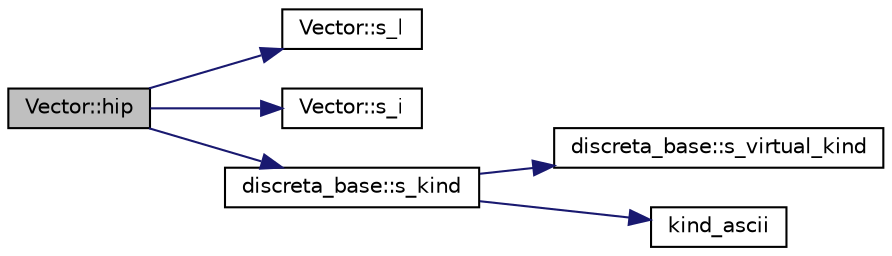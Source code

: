 digraph "Vector::hip"
{
  edge [fontname="Helvetica",fontsize="10",labelfontname="Helvetica",labelfontsize="10"];
  node [fontname="Helvetica",fontsize="10",shape=record];
  rankdir="LR";
  Node2081 [label="Vector::hip",height=0.2,width=0.4,color="black", fillcolor="grey75", style="filled", fontcolor="black"];
  Node2081 -> Node2082 [color="midnightblue",fontsize="10",style="solid",fontname="Helvetica"];
  Node2082 [label="Vector::s_l",height=0.2,width=0.4,color="black", fillcolor="white", style="filled",URL="$d5/db2/class_vector.html#ad2dc082288f858d22a528832289e0704"];
  Node2081 -> Node2083 [color="midnightblue",fontsize="10",style="solid",fontname="Helvetica"];
  Node2083 [label="Vector::s_i",height=0.2,width=0.4,color="black", fillcolor="white", style="filled",URL="$d5/db2/class_vector.html#a1c4fe1752523df8119f70dd550244871"];
  Node2081 -> Node2084 [color="midnightblue",fontsize="10",style="solid",fontname="Helvetica"];
  Node2084 [label="discreta_base::s_kind",height=0.2,width=0.4,color="black", fillcolor="white", style="filled",URL="$d7/d71/classdiscreta__base.html#a8a830025c74adbbc3362418a7c2ba157"];
  Node2084 -> Node2085 [color="midnightblue",fontsize="10",style="solid",fontname="Helvetica"];
  Node2085 [label="discreta_base::s_virtual_kind",height=0.2,width=0.4,color="black", fillcolor="white", style="filled",URL="$d7/d71/classdiscreta__base.html#a52778a6d6943a468be083d0785d418fb"];
  Node2084 -> Node2086 [color="midnightblue",fontsize="10",style="solid",fontname="Helvetica"];
  Node2086 [label="kind_ascii",height=0.2,width=0.4,color="black", fillcolor="white", style="filled",URL="$d9/d60/discreta_8h.html#ad0ce825a9f29bc6cec27e1b64cfe27bf"];
}
